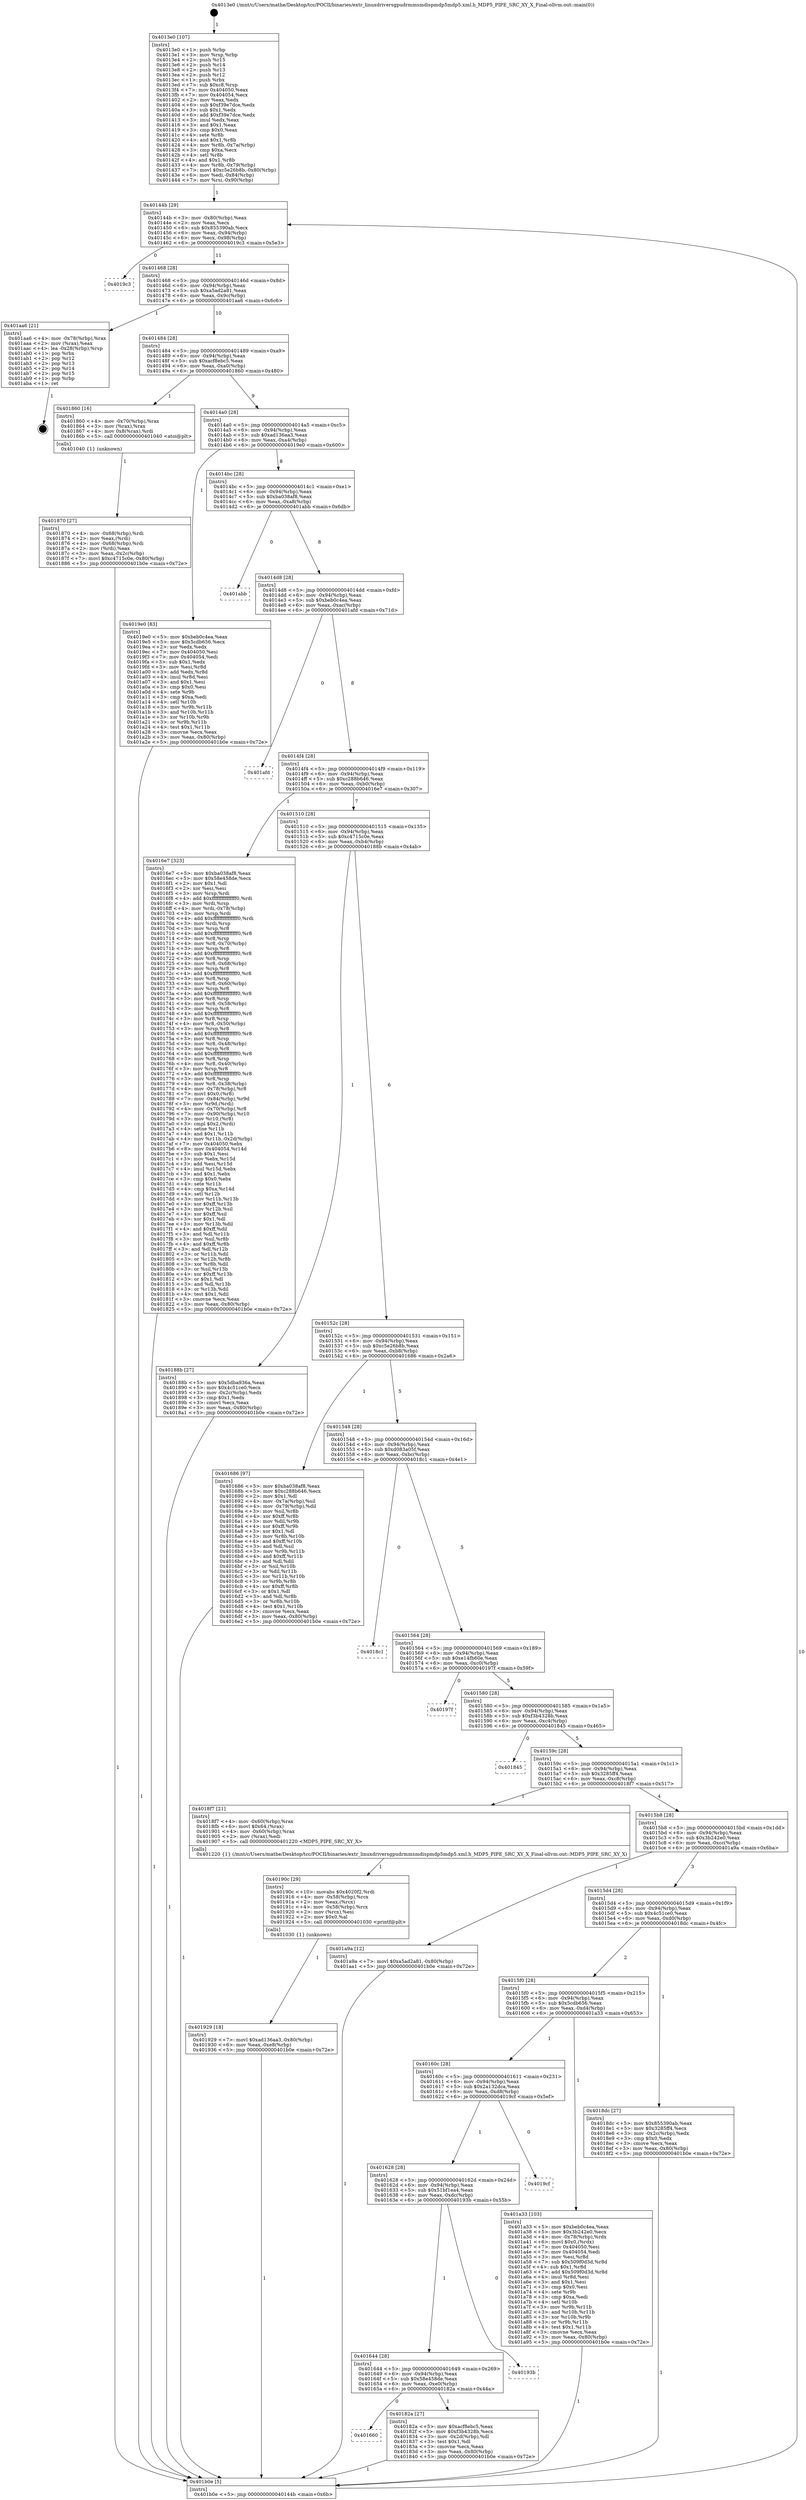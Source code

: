 digraph "0x4013e0" {
  label = "0x4013e0 (/mnt/c/Users/mathe/Desktop/tcc/POCII/binaries/extr_linuxdriversgpudrmmsmdispmdp5mdp5.xml.h_MDP5_PIPE_SRC_XY_X_Final-ollvm.out::main(0))"
  labelloc = "t"
  node[shape=record]

  Entry [label="",width=0.3,height=0.3,shape=circle,fillcolor=black,style=filled]
  "0x40144b" [label="{
     0x40144b [29]\l
     | [instrs]\l
     &nbsp;&nbsp;0x40144b \<+3\>: mov -0x80(%rbp),%eax\l
     &nbsp;&nbsp;0x40144e \<+2\>: mov %eax,%ecx\l
     &nbsp;&nbsp;0x401450 \<+6\>: sub $0x855390ab,%ecx\l
     &nbsp;&nbsp;0x401456 \<+6\>: mov %eax,-0x94(%rbp)\l
     &nbsp;&nbsp;0x40145c \<+6\>: mov %ecx,-0x98(%rbp)\l
     &nbsp;&nbsp;0x401462 \<+6\>: je 00000000004019c3 \<main+0x5e3\>\l
  }"]
  "0x4019c3" [label="{
     0x4019c3\l
  }", style=dashed]
  "0x401468" [label="{
     0x401468 [28]\l
     | [instrs]\l
     &nbsp;&nbsp;0x401468 \<+5\>: jmp 000000000040146d \<main+0x8d\>\l
     &nbsp;&nbsp;0x40146d \<+6\>: mov -0x94(%rbp),%eax\l
     &nbsp;&nbsp;0x401473 \<+5\>: sub $0xa5ad2a81,%eax\l
     &nbsp;&nbsp;0x401478 \<+6\>: mov %eax,-0x9c(%rbp)\l
     &nbsp;&nbsp;0x40147e \<+6\>: je 0000000000401aa6 \<main+0x6c6\>\l
  }"]
  Exit [label="",width=0.3,height=0.3,shape=circle,fillcolor=black,style=filled,peripheries=2]
  "0x401aa6" [label="{
     0x401aa6 [21]\l
     | [instrs]\l
     &nbsp;&nbsp;0x401aa6 \<+4\>: mov -0x78(%rbp),%rax\l
     &nbsp;&nbsp;0x401aaa \<+2\>: mov (%rax),%eax\l
     &nbsp;&nbsp;0x401aac \<+4\>: lea -0x28(%rbp),%rsp\l
     &nbsp;&nbsp;0x401ab0 \<+1\>: pop %rbx\l
     &nbsp;&nbsp;0x401ab1 \<+2\>: pop %r12\l
     &nbsp;&nbsp;0x401ab3 \<+2\>: pop %r13\l
     &nbsp;&nbsp;0x401ab5 \<+2\>: pop %r14\l
     &nbsp;&nbsp;0x401ab7 \<+2\>: pop %r15\l
     &nbsp;&nbsp;0x401ab9 \<+1\>: pop %rbp\l
     &nbsp;&nbsp;0x401aba \<+1\>: ret\l
  }"]
  "0x401484" [label="{
     0x401484 [28]\l
     | [instrs]\l
     &nbsp;&nbsp;0x401484 \<+5\>: jmp 0000000000401489 \<main+0xa9\>\l
     &nbsp;&nbsp;0x401489 \<+6\>: mov -0x94(%rbp),%eax\l
     &nbsp;&nbsp;0x40148f \<+5\>: sub $0xacf8ebc5,%eax\l
     &nbsp;&nbsp;0x401494 \<+6\>: mov %eax,-0xa0(%rbp)\l
     &nbsp;&nbsp;0x40149a \<+6\>: je 0000000000401860 \<main+0x480\>\l
  }"]
  "0x401929" [label="{
     0x401929 [18]\l
     | [instrs]\l
     &nbsp;&nbsp;0x401929 \<+7\>: movl $0xad136aa3,-0x80(%rbp)\l
     &nbsp;&nbsp;0x401930 \<+6\>: mov %eax,-0xe8(%rbp)\l
     &nbsp;&nbsp;0x401936 \<+5\>: jmp 0000000000401b0e \<main+0x72e\>\l
  }"]
  "0x401860" [label="{
     0x401860 [16]\l
     | [instrs]\l
     &nbsp;&nbsp;0x401860 \<+4\>: mov -0x70(%rbp),%rax\l
     &nbsp;&nbsp;0x401864 \<+3\>: mov (%rax),%rax\l
     &nbsp;&nbsp;0x401867 \<+4\>: mov 0x8(%rax),%rdi\l
     &nbsp;&nbsp;0x40186b \<+5\>: call 0000000000401040 \<atoi@plt\>\l
     | [calls]\l
     &nbsp;&nbsp;0x401040 \{1\} (unknown)\l
  }"]
  "0x4014a0" [label="{
     0x4014a0 [28]\l
     | [instrs]\l
     &nbsp;&nbsp;0x4014a0 \<+5\>: jmp 00000000004014a5 \<main+0xc5\>\l
     &nbsp;&nbsp;0x4014a5 \<+6\>: mov -0x94(%rbp),%eax\l
     &nbsp;&nbsp;0x4014ab \<+5\>: sub $0xad136aa3,%eax\l
     &nbsp;&nbsp;0x4014b0 \<+6\>: mov %eax,-0xa4(%rbp)\l
     &nbsp;&nbsp;0x4014b6 \<+6\>: je 00000000004019e0 \<main+0x600\>\l
  }"]
  "0x40190c" [label="{
     0x40190c [29]\l
     | [instrs]\l
     &nbsp;&nbsp;0x40190c \<+10\>: movabs $0x4020f2,%rdi\l
     &nbsp;&nbsp;0x401916 \<+4\>: mov -0x58(%rbp),%rcx\l
     &nbsp;&nbsp;0x40191a \<+2\>: mov %eax,(%rcx)\l
     &nbsp;&nbsp;0x40191c \<+4\>: mov -0x58(%rbp),%rcx\l
     &nbsp;&nbsp;0x401920 \<+2\>: mov (%rcx),%esi\l
     &nbsp;&nbsp;0x401922 \<+2\>: mov $0x0,%al\l
     &nbsp;&nbsp;0x401924 \<+5\>: call 0000000000401030 \<printf@plt\>\l
     | [calls]\l
     &nbsp;&nbsp;0x401030 \{1\} (unknown)\l
  }"]
  "0x4019e0" [label="{
     0x4019e0 [83]\l
     | [instrs]\l
     &nbsp;&nbsp;0x4019e0 \<+5\>: mov $0xbeb0c4ea,%eax\l
     &nbsp;&nbsp;0x4019e5 \<+5\>: mov $0x5cdb656,%ecx\l
     &nbsp;&nbsp;0x4019ea \<+2\>: xor %edx,%edx\l
     &nbsp;&nbsp;0x4019ec \<+7\>: mov 0x404050,%esi\l
     &nbsp;&nbsp;0x4019f3 \<+7\>: mov 0x404054,%edi\l
     &nbsp;&nbsp;0x4019fa \<+3\>: sub $0x1,%edx\l
     &nbsp;&nbsp;0x4019fd \<+3\>: mov %esi,%r8d\l
     &nbsp;&nbsp;0x401a00 \<+3\>: add %edx,%r8d\l
     &nbsp;&nbsp;0x401a03 \<+4\>: imul %r8d,%esi\l
     &nbsp;&nbsp;0x401a07 \<+3\>: and $0x1,%esi\l
     &nbsp;&nbsp;0x401a0a \<+3\>: cmp $0x0,%esi\l
     &nbsp;&nbsp;0x401a0d \<+4\>: sete %r9b\l
     &nbsp;&nbsp;0x401a11 \<+3\>: cmp $0xa,%edi\l
     &nbsp;&nbsp;0x401a14 \<+4\>: setl %r10b\l
     &nbsp;&nbsp;0x401a18 \<+3\>: mov %r9b,%r11b\l
     &nbsp;&nbsp;0x401a1b \<+3\>: and %r10b,%r11b\l
     &nbsp;&nbsp;0x401a1e \<+3\>: xor %r10b,%r9b\l
     &nbsp;&nbsp;0x401a21 \<+3\>: or %r9b,%r11b\l
     &nbsp;&nbsp;0x401a24 \<+4\>: test $0x1,%r11b\l
     &nbsp;&nbsp;0x401a28 \<+3\>: cmovne %ecx,%eax\l
     &nbsp;&nbsp;0x401a2b \<+3\>: mov %eax,-0x80(%rbp)\l
     &nbsp;&nbsp;0x401a2e \<+5\>: jmp 0000000000401b0e \<main+0x72e\>\l
  }"]
  "0x4014bc" [label="{
     0x4014bc [28]\l
     | [instrs]\l
     &nbsp;&nbsp;0x4014bc \<+5\>: jmp 00000000004014c1 \<main+0xe1\>\l
     &nbsp;&nbsp;0x4014c1 \<+6\>: mov -0x94(%rbp),%eax\l
     &nbsp;&nbsp;0x4014c7 \<+5\>: sub $0xba038af8,%eax\l
     &nbsp;&nbsp;0x4014cc \<+6\>: mov %eax,-0xa8(%rbp)\l
     &nbsp;&nbsp;0x4014d2 \<+6\>: je 0000000000401abb \<main+0x6db\>\l
  }"]
  "0x401870" [label="{
     0x401870 [27]\l
     | [instrs]\l
     &nbsp;&nbsp;0x401870 \<+4\>: mov -0x68(%rbp),%rdi\l
     &nbsp;&nbsp;0x401874 \<+2\>: mov %eax,(%rdi)\l
     &nbsp;&nbsp;0x401876 \<+4\>: mov -0x68(%rbp),%rdi\l
     &nbsp;&nbsp;0x40187a \<+2\>: mov (%rdi),%eax\l
     &nbsp;&nbsp;0x40187c \<+3\>: mov %eax,-0x2c(%rbp)\l
     &nbsp;&nbsp;0x40187f \<+7\>: movl $0xc4715c0e,-0x80(%rbp)\l
     &nbsp;&nbsp;0x401886 \<+5\>: jmp 0000000000401b0e \<main+0x72e\>\l
  }"]
  "0x401abb" [label="{
     0x401abb\l
  }", style=dashed]
  "0x4014d8" [label="{
     0x4014d8 [28]\l
     | [instrs]\l
     &nbsp;&nbsp;0x4014d8 \<+5\>: jmp 00000000004014dd \<main+0xfd\>\l
     &nbsp;&nbsp;0x4014dd \<+6\>: mov -0x94(%rbp),%eax\l
     &nbsp;&nbsp;0x4014e3 \<+5\>: sub $0xbeb0c4ea,%eax\l
     &nbsp;&nbsp;0x4014e8 \<+6\>: mov %eax,-0xac(%rbp)\l
     &nbsp;&nbsp;0x4014ee \<+6\>: je 0000000000401afd \<main+0x71d\>\l
  }"]
  "0x401660" [label="{
     0x401660\l
  }", style=dashed]
  "0x401afd" [label="{
     0x401afd\l
  }", style=dashed]
  "0x4014f4" [label="{
     0x4014f4 [28]\l
     | [instrs]\l
     &nbsp;&nbsp;0x4014f4 \<+5\>: jmp 00000000004014f9 \<main+0x119\>\l
     &nbsp;&nbsp;0x4014f9 \<+6\>: mov -0x94(%rbp),%eax\l
     &nbsp;&nbsp;0x4014ff \<+5\>: sub $0xc288b646,%eax\l
     &nbsp;&nbsp;0x401504 \<+6\>: mov %eax,-0xb0(%rbp)\l
     &nbsp;&nbsp;0x40150a \<+6\>: je 00000000004016e7 \<main+0x307\>\l
  }"]
  "0x40182a" [label="{
     0x40182a [27]\l
     | [instrs]\l
     &nbsp;&nbsp;0x40182a \<+5\>: mov $0xacf8ebc5,%eax\l
     &nbsp;&nbsp;0x40182f \<+5\>: mov $0xf3b4328b,%ecx\l
     &nbsp;&nbsp;0x401834 \<+3\>: mov -0x2d(%rbp),%dl\l
     &nbsp;&nbsp;0x401837 \<+3\>: test $0x1,%dl\l
     &nbsp;&nbsp;0x40183a \<+3\>: cmovne %ecx,%eax\l
     &nbsp;&nbsp;0x40183d \<+3\>: mov %eax,-0x80(%rbp)\l
     &nbsp;&nbsp;0x401840 \<+5\>: jmp 0000000000401b0e \<main+0x72e\>\l
  }"]
  "0x4016e7" [label="{
     0x4016e7 [323]\l
     | [instrs]\l
     &nbsp;&nbsp;0x4016e7 \<+5\>: mov $0xba038af8,%eax\l
     &nbsp;&nbsp;0x4016ec \<+5\>: mov $0x58e458de,%ecx\l
     &nbsp;&nbsp;0x4016f1 \<+2\>: mov $0x1,%dl\l
     &nbsp;&nbsp;0x4016f3 \<+2\>: xor %esi,%esi\l
     &nbsp;&nbsp;0x4016f5 \<+3\>: mov %rsp,%rdi\l
     &nbsp;&nbsp;0x4016f8 \<+4\>: add $0xfffffffffffffff0,%rdi\l
     &nbsp;&nbsp;0x4016fc \<+3\>: mov %rdi,%rsp\l
     &nbsp;&nbsp;0x4016ff \<+4\>: mov %rdi,-0x78(%rbp)\l
     &nbsp;&nbsp;0x401703 \<+3\>: mov %rsp,%rdi\l
     &nbsp;&nbsp;0x401706 \<+4\>: add $0xfffffffffffffff0,%rdi\l
     &nbsp;&nbsp;0x40170a \<+3\>: mov %rdi,%rsp\l
     &nbsp;&nbsp;0x40170d \<+3\>: mov %rsp,%r8\l
     &nbsp;&nbsp;0x401710 \<+4\>: add $0xfffffffffffffff0,%r8\l
     &nbsp;&nbsp;0x401714 \<+3\>: mov %r8,%rsp\l
     &nbsp;&nbsp;0x401717 \<+4\>: mov %r8,-0x70(%rbp)\l
     &nbsp;&nbsp;0x40171b \<+3\>: mov %rsp,%r8\l
     &nbsp;&nbsp;0x40171e \<+4\>: add $0xfffffffffffffff0,%r8\l
     &nbsp;&nbsp;0x401722 \<+3\>: mov %r8,%rsp\l
     &nbsp;&nbsp;0x401725 \<+4\>: mov %r8,-0x68(%rbp)\l
     &nbsp;&nbsp;0x401729 \<+3\>: mov %rsp,%r8\l
     &nbsp;&nbsp;0x40172c \<+4\>: add $0xfffffffffffffff0,%r8\l
     &nbsp;&nbsp;0x401730 \<+3\>: mov %r8,%rsp\l
     &nbsp;&nbsp;0x401733 \<+4\>: mov %r8,-0x60(%rbp)\l
     &nbsp;&nbsp;0x401737 \<+3\>: mov %rsp,%r8\l
     &nbsp;&nbsp;0x40173a \<+4\>: add $0xfffffffffffffff0,%r8\l
     &nbsp;&nbsp;0x40173e \<+3\>: mov %r8,%rsp\l
     &nbsp;&nbsp;0x401741 \<+4\>: mov %r8,-0x58(%rbp)\l
     &nbsp;&nbsp;0x401745 \<+3\>: mov %rsp,%r8\l
     &nbsp;&nbsp;0x401748 \<+4\>: add $0xfffffffffffffff0,%r8\l
     &nbsp;&nbsp;0x40174c \<+3\>: mov %r8,%rsp\l
     &nbsp;&nbsp;0x40174f \<+4\>: mov %r8,-0x50(%rbp)\l
     &nbsp;&nbsp;0x401753 \<+3\>: mov %rsp,%r8\l
     &nbsp;&nbsp;0x401756 \<+4\>: add $0xfffffffffffffff0,%r8\l
     &nbsp;&nbsp;0x40175a \<+3\>: mov %r8,%rsp\l
     &nbsp;&nbsp;0x40175d \<+4\>: mov %r8,-0x48(%rbp)\l
     &nbsp;&nbsp;0x401761 \<+3\>: mov %rsp,%r8\l
     &nbsp;&nbsp;0x401764 \<+4\>: add $0xfffffffffffffff0,%r8\l
     &nbsp;&nbsp;0x401768 \<+3\>: mov %r8,%rsp\l
     &nbsp;&nbsp;0x40176b \<+4\>: mov %r8,-0x40(%rbp)\l
     &nbsp;&nbsp;0x40176f \<+3\>: mov %rsp,%r8\l
     &nbsp;&nbsp;0x401772 \<+4\>: add $0xfffffffffffffff0,%r8\l
     &nbsp;&nbsp;0x401776 \<+3\>: mov %r8,%rsp\l
     &nbsp;&nbsp;0x401779 \<+4\>: mov %r8,-0x38(%rbp)\l
     &nbsp;&nbsp;0x40177d \<+4\>: mov -0x78(%rbp),%r8\l
     &nbsp;&nbsp;0x401781 \<+7\>: movl $0x0,(%r8)\l
     &nbsp;&nbsp;0x401788 \<+7\>: mov -0x84(%rbp),%r9d\l
     &nbsp;&nbsp;0x40178f \<+3\>: mov %r9d,(%rdi)\l
     &nbsp;&nbsp;0x401792 \<+4\>: mov -0x70(%rbp),%r8\l
     &nbsp;&nbsp;0x401796 \<+7\>: mov -0x90(%rbp),%r10\l
     &nbsp;&nbsp;0x40179d \<+3\>: mov %r10,(%r8)\l
     &nbsp;&nbsp;0x4017a0 \<+3\>: cmpl $0x2,(%rdi)\l
     &nbsp;&nbsp;0x4017a3 \<+4\>: setne %r11b\l
     &nbsp;&nbsp;0x4017a7 \<+4\>: and $0x1,%r11b\l
     &nbsp;&nbsp;0x4017ab \<+4\>: mov %r11b,-0x2d(%rbp)\l
     &nbsp;&nbsp;0x4017af \<+7\>: mov 0x404050,%ebx\l
     &nbsp;&nbsp;0x4017b6 \<+8\>: mov 0x404054,%r14d\l
     &nbsp;&nbsp;0x4017be \<+3\>: sub $0x1,%esi\l
     &nbsp;&nbsp;0x4017c1 \<+3\>: mov %ebx,%r15d\l
     &nbsp;&nbsp;0x4017c4 \<+3\>: add %esi,%r15d\l
     &nbsp;&nbsp;0x4017c7 \<+4\>: imul %r15d,%ebx\l
     &nbsp;&nbsp;0x4017cb \<+3\>: and $0x1,%ebx\l
     &nbsp;&nbsp;0x4017ce \<+3\>: cmp $0x0,%ebx\l
     &nbsp;&nbsp;0x4017d1 \<+4\>: sete %r11b\l
     &nbsp;&nbsp;0x4017d5 \<+4\>: cmp $0xa,%r14d\l
     &nbsp;&nbsp;0x4017d9 \<+4\>: setl %r12b\l
     &nbsp;&nbsp;0x4017dd \<+3\>: mov %r11b,%r13b\l
     &nbsp;&nbsp;0x4017e0 \<+4\>: xor $0xff,%r13b\l
     &nbsp;&nbsp;0x4017e4 \<+3\>: mov %r12b,%sil\l
     &nbsp;&nbsp;0x4017e7 \<+4\>: xor $0xff,%sil\l
     &nbsp;&nbsp;0x4017eb \<+3\>: xor $0x1,%dl\l
     &nbsp;&nbsp;0x4017ee \<+3\>: mov %r13b,%dil\l
     &nbsp;&nbsp;0x4017f1 \<+4\>: and $0xff,%dil\l
     &nbsp;&nbsp;0x4017f5 \<+3\>: and %dl,%r11b\l
     &nbsp;&nbsp;0x4017f8 \<+3\>: mov %sil,%r8b\l
     &nbsp;&nbsp;0x4017fb \<+4\>: and $0xff,%r8b\l
     &nbsp;&nbsp;0x4017ff \<+3\>: and %dl,%r12b\l
     &nbsp;&nbsp;0x401802 \<+3\>: or %r11b,%dil\l
     &nbsp;&nbsp;0x401805 \<+3\>: or %r12b,%r8b\l
     &nbsp;&nbsp;0x401808 \<+3\>: xor %r8b,%dil\l
     &nbsp;&nbsp;0x40180b \<+3\>: or %sil,%r13b\l
     &nbsp;&nbsp;0x40180e \<+4\>: xor $0xff,%r13b\l
     &nbsp;&nbsp;0x401812 \<+3\>: or $0x1,%dl\l
     &nbsp;&nbsp;0x401815 \<+3\>: and %dl,%r13b\l
     &nbsp;&nbsp;0x401818 \<+3\>: or %r13b,%dil\l
     &nbsp;&nbsp;0x40181b \<+4\>: test $0x1,%dil\l
     &nbsp;&nbsp;0x40181f \<+3\>: cmovne %ecx,%eax\l
     &nbsp;&nbsp;0x401822 \<+3\>: mov %eax,-0x80(%rbp)\l
     &nbsp;&nbsp;0x401825 \<+5\>: jmp 0000000000401b0e \<main+0x72e\>\l
  }"]
  "0x401510" [label="{
     0x401510 [28]\l
     | [instrs]\l
     &nbsp;&nbsp;0x401510 \<+5\>: jmp 0000000000401515 \<main+0x135\>\l
     &nbsp;&nbsp;0x401515 \<+6\>: mov -0x94(%rbp),%eax\l
     &nbsp;&nbsp;0x40151b \<+5\>: sub $0xc4715c0e,%eax\l
     &nbsp;&nbsp;0x401520 \<+6\>: mov %eax,-0xb4(%rbp)\l
     &nbsp;&nbsp;0x401526 \<+6\>: je 000000000040188b \<main+0x4ab\>\l
  }"]
  "0x401644" [label="{
     0x401644 [28]\l
     | [instrs]\l
     &nbsp;&nbsp;0x401644 \<+5\>: jmp 0000000000401649 \<main+0x269\>\l
     &nbsp;&nbsp;0x401649 \<+6\>: mov -0x94(%rbp),%eax\l
     &nbsp;&nbsp;0x40164f \<+5\>: sub $0x58e458de,%eax\l
     &nbsp;&nbsp;0x401654 \<+6\>: mov %eax,-0xe0(%rbp)\l
     &nbsp;&nbsp;0x40165a \<+6\>: je 000000000040182a \<main+0x44a\>\l
  }"]
  "0x40188b" [label="{
     0x40188b [27]\l
     | [instrs]\l
     &nbsp;&nbsp;0x40188b \<+5\>: mov $0x5dba936a,%eax\l
     &nbsp;&nbsp;0x401890 \<+5\>: mov $0x4c51ce0,%ecx\l
     &nbsp;&nbsp;0x401895 \<+3\>: mov -0x2c(%rbp),%edx\l
     &nbsp;&nbsp;0x401898 \<+3\>: cmp $0x1,%edx\l
     &nbsp;&nbsp;0x40189b \<+3\>: cmovl %ecx,%eax\l
     &nbsp;&nbsp;0x40189e \<+3\>: mov %eax,-0x80(%rbp)\l
     &nbsp;&nbsp;0x4018a1 \<+5\>: jmp 0000000000401b0e \<main+0x72e\>\l
  }"]
  "0x40152c" [label="{
     0x40152c [28]\l
     | [instrs]\l
     &nbsp;&nbsp;0x40152c \<+5\>: jmp 0000000000401531 \<main+0x151\>\l
     &nbsp;&nbsp;0x401531 \<+6\>: mov -0x94(%rbp),%eax\l
     &nbsp;&nbsp;0x401537 \<+5\>: sub $0xc5e26b8b,%eax\l
     &nbsp;&nbsp;0x40153c \<+6\>: mov %eax,-0xb8(%rbp)\l
     &nbsp;&nbsp;0x401542 \<+6\>: je 0000000000401686 \<main+0x2a6\>\l
  }"]
  "0x40193b" [label="{
     0x40193b\l
  }", style=dashed]
  "0x401686" [label="{
     0x401686 [97]\l
     | [instrs]\l
     &nbsp;&nbsp;0x401686 \<+5\>: mov $0xba038af8,%eax\l
     &nbsp;&nbsp;0x40168b \<+5\>: mov $0xc288b646,%ecx\l
     &nbsp;&nbsp;0x401690 \<+2\>: mov $0x1,%dl\l
     &nbsp;&nbsp;0x401692 \<+4\>: mov -0x7a(%rbp),%sil\l
     &nbsp;&nbsp;0x401696 \<+4\>: mov -0x79(%rbp),%dil\l
     &nbsp;&nbsp;0x40169a \<+3\>: mov %sil,%r8b\l
     &nbsp;&nbsp;0x40169d \<+4\>: xor $0xff,%r8b\l
     &nbsp;&nbsp;0x4016a1 \<+3\>: mov %dil,%r9b\l
     &nbsp;&nbsp;0x4016a4 \<+4\>: xor $0xff,%r9b\l
     &nbsp;&nbsp;0x4016a8 \<+3\>: xor $0x1,%dl\l
     &nbsp;&nbsp;0x4016ab \<+3\>: mov %r8b,%r10b\l
     &nbsp;&nbsp;0x4016ae \<+4\>: and $0xff,%r10b\l
     &nbsp;&nbsp;0x4016b2 \<+3\>: and %dl,%sil\l
     &nbsp;&nbsp;0x4016b5 \<+3\>: mov %r9b,%r11b\l
     &nbsp;&nbsp;0x4016b8 \<+4\>: and $0xff,%r11b\l
     &nbsp;&nbsp;0x4016bc \<+3\>: and %dl,%dil\l
     &nbsp;&nbsp;0x4016bf \<+3\>: or %sil,%r10b\l
     &nbsp;&nbsp;0x4016c2 \<+3\>: or %dil,%r11b\l
     &nbsp;&nbsp;0x4016c5 \<+3\>: xor %r11b,%r10b\l
     &nbsp;&nbsp;0x4016c8 \<+3\>: or %r9b,%r8b\l
     &nbsp;&nbsp;0x4016cb \<+4\>: xor $0xff,%r8b\l
     &nbsp;&nbsp;0x4016cf \<+3\>: or $0x1,%dl\l
     &nbsp;&nbsp;0x4016d2 \<+3\>: and %dl,%r8b\l
     &nbsp;&nbsp;0x4016d5 \<+3\>: or %r8b,%r10b\l
     &nbsp;&nbsp;0x4016d8 \<+4\>: test $0x1,%r10b\l
     &nbsp;&nbsp;0x4016dc \<+3\>: cmovne %ecx,%eax\l
     &nbsp;&nbsp;0x4016df \<+3\>: mov %eax,-0x80(%rbp)\l
     &nbsp;&nbsp;0x4016e2 \<+5\>: jmp 0000000000401b0e \<main+0x72e\>\l
  }"]
  "0x401548" [label="{
     0x401548 [28]\l
     | [instrs]\l
     &nbsp;&nbsp;0x401548 \<+5\>: jmp 000000000040154d \<main+0x16d\>\l
     &nbsp;&nbsp;0x40154d \<+6\>: mov -0x94(%rbp),%eax\l
     &nbsp;&nbsp;0x401553 \<+5\>: sub $0xd083a05f,%eax\l
     &nbsp;&nbsp;0x401558 \<+6\>: mov %eax,-0xbc(%rbp)\l
     &nbsp;&nbsp;0x40155e \<+6\>: je 00000000004018c1 \<main+0x4e1\>\l
  }"]
  "0x401b0e" [label="{
     0x401b0e [5]\l
     | [instrs]\l
     &nbsp;&nbsp;0x401b0e \<+5\>: jmp 000000000040144b \<main+0x6b\>\l
  }"]
  "0x4013e0" [label="{
     0x4013e0 [107]\l
     | [instrs]\l
     &nbsp;&nbsp;0x4013e0 \<+1\>: push %rbp\l
     &nbsp;&nbsp;0x4013e1 \<+3\>: mov %rsp,%rbp\l
     &nbsp;&nbsp;0x4013e4 \<+2\>: push %r15\l
     &nbsp;&nbsp;0x4013e6 \<+2\>: push %r14\l
     &nbsp;&nbsp;0x4013e8 \<+2\>: push %r13\l
     &nbsp;&nbsp;0x4013ea \<+2\>: push %r12\l
     &nbsp;&nbsp;0x4013ec \<+1\>: push %rbx\l
     &nbsp;&nbsp;0x4013ed \<+7\>: sub $0xc8,%rsp\l
     &nbsp;&nbsp;0x4013f4 \<+7\>: mov 0x404050,%eax\l
     &nbsp;&nbsp;0x4013fb \<+7\>: mov 0x404054,%ecx\l
     &nbsp;&nbsp;0x401402 \<+2\>: mov %eax,%edx\l
     &nbsp;&nbsp;0x401404 \<+6\>: sub $0xf39e7dce,%edx\l
     &nbsp;&nbsp;0x40140a \<+3\>: sub $0x1,%edx\l
     &nbsp;&nbsp;0x40140d \<+6\>: add $0xf39e7dce,%edx\l
     &nbsp;&nbsp;0x401413 \<+3\>: imul %edx,%eax\l
     &nbsp;&nbsp;0x401416 \<+3\>: and $0x1,%eax\l
     &nbsp;&nbsp;0x401419 \<+3\>: cmp $0x0,%eax\l
     &nbsp;&nbsp;0x40141c \<+4\>: sete %r8b\l
     &nbsp;&nbsp;0x401420 \<+4\>: and $0x1,%r8b\l
     &nbsp;&nbsp;0x401424 \<+4\>: mov %r8b,-0x7a(%rbp)\l
     &nbsp;&nbsp;0x401428 \<+3\>: cmp $0xa,%ecx\l
     &nbsp;&nbsp;0x40142b \<+4\>: setl %r8b\l
     &nbsp;&nbsp;0x40142f \<+4\>: and $0x1,%r8b\l
     &nbsp;&nbsp;0x401433 \<+4\>: mov %r8b,-0x79(%rbp)\l
     &nbsp;&nbsp;0x401437 \<+7\>: movl $0xc5e26b8b,-0x80(%rbp)\l
     &nbsp;&nbsp;0x40143e \<+6\>: mov %edi,-0x84(%rbp)\l
     &nbsp;&nbsp;0x401444 \<+7\>: mov %rsi,-0x90(%rbp)\l
  }"]
  "0x401628" [label="{
     0x401628 [28]\l
     | [instrs]\l
     &nbsp;&nbsp;0x401628 \<+5\>: jmp 000000000040162d \<main+0x24d\>\l
     &nbsp;&nbsp;0x40162d \<+6\>: mov -0x94(%rbp),%eax\l
     &nbsp;&nbsp;0x401633 \<+5\>: sub $0x51bf1ea4,%eax\l
     &nbsp;&nbsp;0x401638 \<+6\>: mov %eax,-0xdc(%rbp)\l
     &nbsp;&nbsp;0x40163e \<+6\>: je 000000000040193b \<main+0x55b\>\l
  }"]
  "0x4019cf" [label="{
     0x4019cf\l
  }", style=dashed]
  "0x4018c1" [label="{
     0x4018c1\l
  }", style=dashed]
  "0x401564" [label="{
     0x401564 [28]\l
     | [instrs]\l
     &nbsp;&nbsp;0x401564 \<+5\>: jmp 0000000000401569 \<main+0x189\>\l
     &nbsp;&nbsp;0x401569 \<+6\>: mov -0x94(%rbp),%eax\l
     &nbsp;&nbsp;0x40156f \<+5\>: sub $0xe14fb60e,%eax\l
     &nbsp;&nbsp;0x401574 \<+6\>: mov %eax,-0xc0(%rbp)\l
     &nbsp;&nbsp;0x40157a \<+6\>: je 000000000040197f \<main+0x59f\>\l
  }"]
  "0x40160c" [label="{
     0x40160c [28]\l
     | [instrs]\l
     &nbsp;&nbsp;0x40160c \<+5\>: jmp 0000000000401611 \<main+0x231\>\l
     &nbsp;&nbsp;0x401611 \<+6\>: mov -0x94(%rbp),%eax\l
     &nbsp;&nbsp;0x401617 \<+5\>: sub $0x2a132dca,%eax\l
     &nbsp;&nbsp;0x40161c \<+6\>: mov %eax,-0xd8(%rbp)\l
     &nbsp;&nbsp;0x401622 \<+6\>: je 00000000004019cf \<main+0x5ef\>\l
  }"]
  "0x40197f" [label="{
     0x40197f\l
  }", style=dashed]
  "0x401580" [label="{
     0x401580 [28]\l
     | [instrs]\l
     &nbsp;&nbsp;0x401580 \<+5\>: jmp 0000000000401585 \<main+0x1a5\>\l
     &nbsp;&nbsp;0x401585 \<+6\>: mov -0x94(%rbp),%eax\l
     &nbsp;&nbsp;0x40158b \<+5\>: sub $0xf3b4328b,%eax\l
     &nbsp;&nbsp;0x401590 \<+6\>: mov %eax,-0xc4(%rbp)\l
     &nbsp;&nbsp;0x401596 \<+6\>: je 0000000000401845 \<main+0x465\>\l
  }"]
  "0x401a33" [label="{
     0x401a33 [103]\l
     | [instrs]\l
     &nbsp;&nbsp;0x401a33 \<+5\>: mov $0xbeb0c4ea,%eax\l
     &nbsp;&nbsp;0x401a38 \<+5\>: mov $0x3b242e0,%ecx\l
     &nbsp;&nbsp;0x401a3d \<+4\>: mov -0x78(%rbp),%rdx\l
     &nbsp;&nbsp;0x401a41 \<+6\>: movl $0x0,(%rdx)\l
     &nbsp;&nbsp;0x401a47 \<+7\>: mov 0x404050,%esi\l
     &nbsp;&nbsp;0x401a4e \<+7\>: mov 0x404054,%edi\l
     &nbsp;&nbsp;0x401a55 \<+3\>: mov %esi,%r8d\l
     &nbsp;&nbsp;0x401a58 \<+7\>: sub $0x509f0d3d,%r8d\l
     &nbsp;&nbsp;0x401a5f \<+4\>: sub $0x1,%r8d\l
     &nbsp;&nbsp;0x401a63 \<+7\>: add $0x509f0d3d,%r8d\l
     &nbsp;&nbsp;0x401a6a \<+4\>: imul %r8d,%esi\l
     &nbsp;&nbsp;0x401a6e \<+3\>: and $0x1,%esi\l
     &nbsp;&nbsp;0x401a71 \<+3\>: cmp $0x0,%esi\l
     &nbsp;&nbsp;0x401a74 \<+4\>: sete %r9b\l
     &nbsp;&nbsp;0x401a78 \<+3\>: cmp $0xa,%edi\l
     &nbsp;&nbsp;0x401a7b \<+4\>: setl %r10b\l
     &nbsp;&nbsp;0x401a7f \<+3\>: mov %r9b,%r11b\l
     &nbsp;&nbsp;0x401a82 \<+3\>: and %r10b,%r11b\l
     &nbsp;&nbsp;0x401a85 \<+3\>: xor %r10b,%r9b\l
     &nbsp;&nbsp;0x401a88 \<+3\>: or %r9b,%r11b\l
     &nbsp;&nbsp;0x401a8b \<+4\>: test $0x1,%r11b\l
     &nbsp;&nbsp;0x401a8f \<+3\>: cmovne %ecx,%eax\l
     &nbsp;&nbsp;0x401a92 \<+3\>: mov %eax,-0x80(%rbp)\l
     &nbsp;&nbsp;0x401a95 \<+5\>: jmp 0000000000401b0e \<main+0x72e\>\l
  }"]
  "0x401845" [label="{
     0x401845\l
  }", style=dashed]
  "0x40159c" [label="{
     0x40159c [28]\l
     | [instrs]\l
     &nbsp;&nbsp;0x40159c \<+5\>: jmp 00000000004015a1 \<main+0x1c1\>\l
     &nbsp;&nbsp;0x4015a1 \<+6\>: mov -0x94(%rbp),%eax\l
     &nbsp;&nbsp;0x4015a7 \<+5\>: sub $0x3285ff4,%eax\l
     &nbsp;&nbsp;0x4015ac \<+6\>: mov %eax,-0xc8(%rbp)\l
     &nbsp;&nbsp;0x4015b2 \<+6\>: je 00000000004018f7 \<main+0x517\>\l
  }"]
  "0x4015f0" [label="{
     0x4015f0 [28]\l
     | [instrs]\l
     &nbsp;&nbsp;0x4015f0 \<+5\>: jmp 00000000004015f5 \<main+0x215\>\l
     &nbsp;&nbsp;0x4015f5 \<+6\>: mov -0x94(%rbp),%eax\l
     &nbsp;&nbsp;0x4015fb \<+5\>: sub $0x5cdb656,%eax\l
     &nbsp;&nbsp;0x401600 \<+6\>: mov %eax,-0xd4(%rbp)\l
     &nbsp;&nbsp;0x401606 \<+6\>: je 0000000000401a33 \<main+0x653\>\l
  }"]
  "0x4018f7" [label="{
     0x4018f7 [21]\l
     | [instrs]\l
     &nbsp;&nbsp;0x4018f7 \<+4\>: mov -0x60(%rbp),%rax\l
     &nbsp;&nbsp;0x4018fb \<+6\>: movl $0x64,(%rax)\l
     &nbsp;&nbsp;0x401901 \<+4\>: mov -0x60(%rbp),%rax\l
     &nbsp;&nbsp;0x401905 \<+2\>: mov (%rax),%edi\l
     &nbsp;&nbsp;0x401907 \<+5\>: call 0000000000401220 \<MDP5_PIPE_SRC_XY_X\>\l
     | [calls]\l
     &nbsp;&nbsp;0x401220 \{1\} (/mnt/c/Users/mathe/Desktop/tcc/POCII/binaries/extr_linuxdriversgpudrmmsmdispmdp5mdp5.xml.h_MDP5_PIPE_SRC_XY_X_Final-ollvm.out::MDP5_PIPE_SRC_XY_X)\l
  }"]
  "0x4015b8" [label="{
     0x4015b8 [28]\l
     | [instrs]\l
     &nbsp;&nbsp;0x4015b8 \<+5\>: jmp 00000000004015bd \<main+0x1dd\>\l
     &nbsp;&nbsp;0x4015bd \<+6\>: mov -0x94(%rbp),%eax\l
     &nbsp;&nbsp;0x4015c3 \<+5\>: sub $0x3b242e0,%eax\l
     &nbsp;&nbsp;0x4015c8 \<+6\>: mov %eax,-0xcc(%rbp)\l
     &nbsp;&nbsp;0x4015ce \<+6\>: je 0000000000401a9a \<main+0x6ba\>\l
  }"]
  "0x4018dc" [label="{
     0x4018dc [27]\l
     | [instrs]\l
     &nbsp;&nbsp;0x4018dc \<+5\>: mov $0x855390ab,%eax\l
     &nbsp;&nbsp;0x4018e1 \<+5\>: mov $0x3285ff4,%ecx\l
     &nbsp;&nbsp;0x4018e6 \<+3\>: mov -0x2c(%rbp),%edx\l
     &nbsp;&nbsp;0x4018e9 \<+3\>: cmp $0x0,%edx\l
     &nbsp;&nbsp;0x4018ec \<+3\>: cmove %ecx,%eax\l
     &nbsp;&nbsp;0x4018ef \<+3\>: mov %eax,-0x80(%rbp)\l
     &nbsp;&nbsp;0x4018f2 \<+5\>: jmp 0000000000401b0e \<main+0x72e\>\l
  }"]
  "0x401a9a" [label="{
     0x401a9a [12]\l
     | [instrs]\l
     &nbsp;&nbsp;0x401a9a \<+7\>: movl $0xa5ad2a81,-0x80(%rbp)\l
     &nbsp;&nbsp;0x401aa1 \<+5\>: jmp 0000000000401b0e \<main+0x72e\>\l
  }"]
  "0x4015d4" [label="{
     0x4015d4 [28]\l
     | [instrs]\l
     &nbsp;&nbsp;0x4015d4 \<+5\>: jmp 00000000004015d9 \<main+0x1f9\>\l
     &nbsp;&nbsp;0x4015d9 \<+6\>: mov -0x94(%rbp),%eax\l
     &nbsp;&nbsp;0x4015df \<+5\>: sub $0x4c51ce0,%eax\l
     &nbsp;&nbsp;0x4015e4 \<+6\>: mov %eax,-0xd0(%rbp)\l
     &nbsp;&nbsp;0x4015ea \<+6\>: je 00000000004018dc \<main+0x4fc\>\l
  }"]
  Entry -> "0x4013e0" [label=" 1"]
  "0x40144b" -> "0x4019c3" [label=" 0"]
  "0x40144b" -> "0x401468" [label=" 11"]
  "0x401aa6" -> Exit [label=" 1"]
  "0x401468" -> "0x401aa6" [label=" 1"]
  "0x401468" -> "0x401484" [label=" 10"]
  "0x401a9a" -> "0x401b0e" [label=" 1"]
  "0x401484" -> "0x401860" [label=" 1"]
  "0x401484" -> "0x4014a0" [label=" 9"]
  "0x401a33" -> "0x401b0e" [label=" 1"]
  "0x4014a0" -> "0x4019e0" [label=" 1"]
  "0x4014a0" -> "0x4014bc" [label=" 8"]
  "0x4019e0" -> "0x401b0e" [label=" 1"]
  "0x4014bc" -> "0x401abb" [label=" 0"]
  "0x4014bc" -> "0x4014d8" [label=" 8"]
  "0x401929" -> "0x401b0e" [label=" 1"]
  "0x4014d8" -> "0x401afd" [label=" 0"]
  "0x4014d8" -> "0x4014f4" [label=" 8"]
  "0x40190c" -> "0x401929" [label=" 1"]
  "0x4014f4" -> "0x4016e7" [label=" 1"]
  "0x4014f4" -> "0x401510" [label=" 7"]
  "0x4018f7" -> "0x40190c" [label=" 1"]
  "0x401510" -> "0x40188b" [label=" 1"]
  "0x401510" -> "0x40152c" [label=" 6"]
  "0x40188b" -> "0x401b0e" [label=" 1"]
  "0x40152c" -> "0x401686" [label=" 1"]
  "0x40152c" -> "0x401548" [label=" 5"]
  "0x401686" -> "0x401b0e" [label=" 1"]
  "0x4013e0" -> "0x40144b" [label=" 1"]
  "0x401b0e" -> "0x40144b" [label=" 10"]
  "0x401870" -> "0x401b0e" [label=" 1"]
  "0x4016e7" -> "0x401b0e" [label=" 1"]
  "0x40182a" -> "0x401b0e" [label=" 1"]
  "0x401548" -> "0x4018c1" [label=" 0"]
  "0x401548" -> "0x401564" [label=" 5"]
  "0x401644" -> "0x401660" [label=" 0"]
  "0x401564" -> "0x40197f" [label=" 0"]
  "0x401564" -> "0x401580" [label=" 5"]
  "0x4018dc" -> "0x401b0e" [label=" 1"]
  "0x401580" -> "0x401845" [label=" 0"]
  "0x401580" -> "0x40159c" [label=" 5"]
  "0x401628" -> "0x401644" [label=" 1"]
  "0x40159c" -> "0x4018f7" [label=" 1"]
  "0x40159c" -> "0x4015b8" [label=" 4"]
  "0x401860" -> "0x401870" [label=" 1"]
  "0x4015b8" -> "0x401a9a" [label=" 1"]
  "0x4015b8" -> "0x4015d4" [label=" 3"]
  "0x40160c" -> "0x401628" [label=" 1"]
  "0x4015d4" -> "0x4018dc" [label=" 1"]
  "0x4015d4" -> "0x4015f0" [label=" 2"]
  "0x401628" -> "0x40193b" [label=" 0"]
  "0x4015f0" -> "0x401a33" [label=" 1"]
  "0x4015f0" -> "0x40160c" [label=" 1"]
  "0x401644" -> "0x40182a" [label=" 1"]
  "0x40160c" -> "0x4019cf" [label=" 0"]
}

